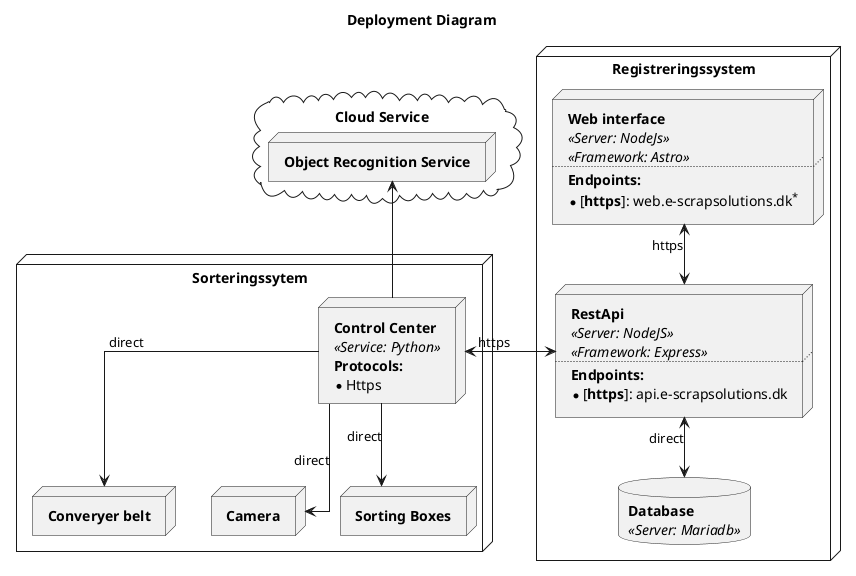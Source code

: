 @startuml Deployment Diagram

title "Deployment Diagram"

skinparam groupInheritance 2
skinparam linetype ortho

node "Registreringssystem"  {

    node web [
    <b>Web interface
    <i><<Server: NodeJs>>
    <i><<Framework: Astro>>
    ....
    <b>Endpoints:
    * [<b>https</b>]: web.e-scrapsolutions.dk<sup>*</sup>
    ]

    node api [
    <b>RestApi
    <i><<Server: NodeJS>>
    <i><<Framework: Express>>
    ....
    <b>Endpoints:
    * [<b>https</b>]: api.e-scrapsolutions.dk
    ]

    database ds [
    <b>Database
    <i><<Server: Mariadb>>
    ]

}

node "Sorteringssytem" {

    node app [
    <b>Control Center</b>
    <i><<Service: Python>>
    <b>Protocols:
    * Https
    ]

    node conver [
    <b>Converyer belt</b>
    ]
    
    node cam [
    <b>Camera</b>
    ]

    node sort [
    <b>Sorting Boxes</b>
    ]

}

cloud "Cloud Service" {
    node reg [
        <b>Object Recognition Service</b>
    ]
}

app <-right-> api: https
app -down-> conver: direct
app -down-> cam: direct
app -down-> sort: direct

web <-down-> api: https
api <-down-> ds: direct

app -[hidden]down-> sort
web -[hidden]right-> reg
app -up-> reg

@enduml
